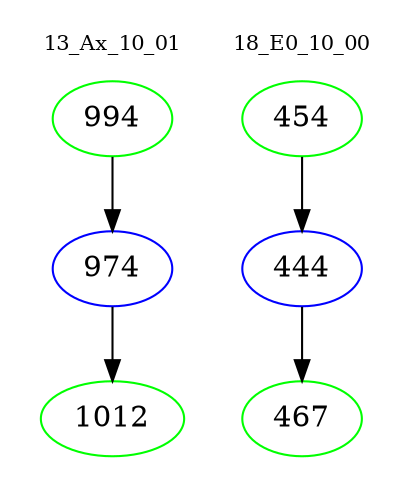 digraph{
subgraph cluster_0 {
color = white
label = "13_Ax_10_01";
fontsize=10;
T0_994 [label="994", color="green"]
T0_994 -> T0_974 [color="black"]
T0_974 [label="974", color="blue"]
T0_974 -> T0_1012 [color="black"]
T0_1012 [label="1012", color="green"]
}
subgraph cluster_1 {
color = white
label = "18_E0_10_00";
fontsize=10;
T1_454 [label="454", color="green"]
T1_454 -> T1_444 [color="black"]
T1_444 [label="444", color="blue"]
T1_444 -> T1_467 [color="black"]
T1_467 [label="467", color="green"]
}
}
